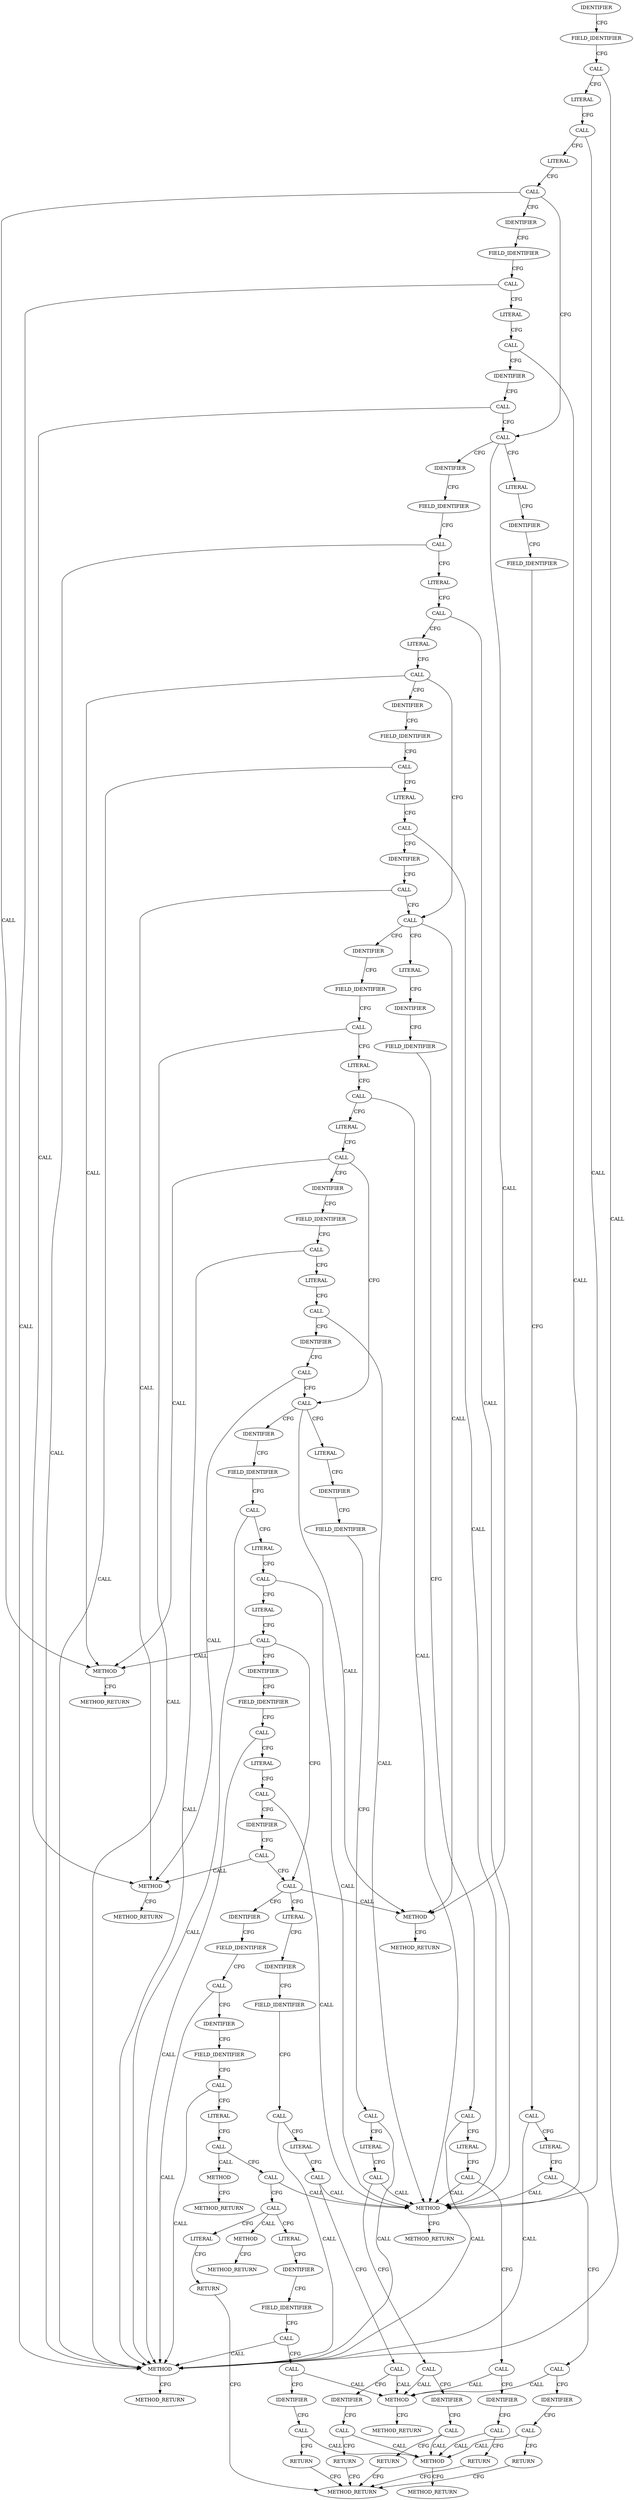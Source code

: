 strict digraph "" {
	node [label="\N"];
	1712	[ARGUMENT_INDEX=1,
		CODE="\"last segment empty, segment count %d\\n\"",
		COLUMN_NUMBER=10,
		LINE_NUMBER=555,
		ORDER=1,
		TYPE_FULL_NAME=char,
		filename="messenger_v2.c",
		label=LITERAL];
	1714	[ARGUMENT_INDEX=1,
		CODE=desc,
		COLUMN_NUMBER=10,
		LINE_NUMBER=556,
		NAME=desc,
		ORDER=1,
		TYPE_FULL_NAME="ceph_frame_desc*",
		filename="messenger_v2.c",
		label=IDENTIFIER];
	1712 -> 1714	[label=CFG];
	1715	[ARGUMENT_INDEX=2,
		CANONICAL_NAME=fd_seg_cnt,
		CODE=fd_seg_cnt,
		COLUMN_NUMBER=10,
		LINE_NUMBER=556,
		ORDER=2,
		filename="messenger_v2.c",
		label=FIELD_IDENTIFIER];
	1714 -> 1715	[label=CFG];
	1604	[ARGUMENT_INDEX=2,
		CANONICAL_NAME=fd_lens,
		CODE=fd_lens,
		COLUMN_NUMBER=6,
		LINE_NUMBER=530,
		ORDER=2,
		filename="messenger_v2.c",
		label=FIELD_IDENTIFIER];
	1602	[ARGUMENT_INDEX=1,
		CODE="desc->fd_lens",
		COLUMN_NUMBER=6,
		DISPATCH_TYPE=STATIC_DISPATCH,
		LINE_NUMBER=530,
		METHOD_FULL_NAME="<operator>.indirectFieldAccess",
		NAME="<operator>.indirectFieldAccess",
		ORDER=1,
		TYPE_FULL_NAME="<empty>",
		filename="messenger_v2.c",
		label=CALL];
	1604 -> 1602	[label=CFG];
	12116	[AST_PARENT_FULL_NAME="<global>",
		AST_PARENT_TYPE=NAMESPACE_BLOCK,
		CODE="<empty>",
		FILENAME="<empty>",
		FULL_NAME="<operator>.indirectFieldAccess",
		IS_EXTERNAL=true,
		NAME="<operator>.indirectFieldAccess",
		ORDER=0,
		filename="<empty>",
		label=METHOD];
	1602 -> 12116	[label=CALL];
	1605	[ARGUMENT_INDEX=2,
		CODE=0,
		COLUMN_NUMBER=20,
		LINE_NUMBER=530,
		ORDER=2,
		TYPE_FULL_NAME=int,
		filename="messenger_v2.c",
		label=LITERAL];
	1602 -> 1605	[label=CFG];
	12328	[AST_PARENT_FULL_NAME="<global>",
		AST_PARENT_TYPE=NAMESPACE_BLOCK,
		CODE="<empty>",
		FILENAME="<empty>",
		FULL_NAME=pr_err,
		IS_EXTERNAL=true,
		NAME=pr_err,
		ORDER=0,
		filename="<empty>",
		label=METHOD];
	12332	[CODE=RET,
		EVALUATION_STRATEGY=BY_VALUE,
		ORDER=2,
		TYPE_FULL_NAME=ANY,
		filename="<empty>",
		label=METHOD_RETURN];
	12328 -> 12332	[label=CFG];
	1664	[ARGUMENT_INDEX=2,
		CODE="desc->fd_lens[2]",
		COLUMN_NUMBER=44,
		DISPATCH_TYPE=STATIC_DISPATCH,
		LINE_NUMBER=541,
		METHOD_FULL_NAME="<operator>.indirectIndexAccess",
		NAME="<operator>.indirectIndexAccess",
		ORDER=2,
		TYPE_FULL_NAME="<empty>",
		filename="messenger_v2.c",
		label=CALL];
	12199	[AST_PARENT_FULL_NAME="<global>",
		AST_PARENT_TYPE=NAMESPACE_BLOCK,
		CODE="<empty>",
		FILENAME="<empty>",
		FULL_NAME="<operator>.indirectIndexAccess",
		IS_EXTERNAL=true,
		NAME="<operator>.indirectIndexAccess",
		ORDER=0,
		filename="<empty>",
		label=METHOD];
	1664 -> 12199	[label=CALL];
	1662	[ARGUMENT_INDEX=-1,
		CODE="pr_err(\"bad middle segment length %d\\n\", desc->fd_lens[2])",
		COLUMN_NUMBER=3,
		DISPATCH_TYPE=STATIC_DISPATCH,
		LINE_NUMBER=541,
		METHOD_FULL_NAME=pr_err,
		NAME=pr_err,
		ORDER=1,
		TYPE_FULL_NAME="<empty>",
		filename="messenger_v2.c",
		label=CALL];
	1664 -> 1662	[label=CFG];
	12203	[CODE=RET,
		EVALUATION_STRATEGY=BY_VALUE,
		ORDER=2,
		TYPE_FULL_NAME=ANY,
		filename="<empty>",
		label=METHOD_RETURN];
	12199 -> 12203	[label=CFG];
	1662 -> 12328	[label=CALL];
	1671	[ARGUMENT_INDEX=1,
		CODE=EINVAL,
		COLUMN_NUMBER=11,
		LINE_NUMBER=542,
		NAME=EINVAL,
		ORDER=1,
		TYPE_FULL_NAME=ANY,
		filename="messenger_v2.c",
		label=IDENTIFIER];
	1662 -> 1671	[label=CFG];
	1708	[ARGUMENT_INDEX=2,
		CANONICAL_NAME=fd_seg_cnt,
		CODE=fd_seg_cnt,
		COLUMN_NUMBER=21,
		LINE_NUMBER=554,
		ORDER=2,
		filename="messenger_v2.c",
		label=FIELD_IDENTIFIER];
	1706	[ARGUMENT_INDEX=1,
		CODE="desc->fd_seg_cnt",
		COLUMN_NUMBER=21,
		DISPATCH_TYPE=STATIC_DISPATCH,
		LINE_NUMBER=554,
		METHOD_FULL_NAME="<operator>.indirectFieldAccess",
		NAME="<operator>.indirectFieldAccess",
		ORDER=1,
		TYPE_FULL_NAME="<empty>",
		filename="messenger_v2.c",
		label=CALL];
	1708 -> 1706	[label=CFG];
	1706 -> 12116	[label=CALL];
	1709	[ARGUMENT_INDEX=2,
		CODE=1,
		COLUMN_NUMBER=40,
		LINE_NUMBER=554,
		ORDER=2,
		TYPE_FULL_NAME=int,
		filename="messenger_v2.c",
		label=LITERAL];
	1706 -> 1709	[label=CFG];
	1670	[ARGUMENT_INDEX=-1,
		CODE="-EINVAL",
		COLUMN_NUMBER=10,
		DISPATCH_TYPE=STATIC_DISPATCH,
		LINE_NUMBER=542,
		METHOD_FULL_NAME="<operator>.minus",
		NAME="<operator>.minus",
		ORDER=1,
		TYPE_FULL_NAME="<empty>",
		filename="messenger_v2.c",
		label=CALL];
	1671 -> 1670	[label=CFG];
	12082	[AST_PARENT_FULL_NAME="<global>",
		AST_PARENT_TYPE=NAMESPACE_BLOCK,
		CODE="<empty>",
		FILENAME="<empty>",
		FULL_NAME="<operator>.minus",
		IS_EXTERNAL=true,
		NAME="<operator>.minus",
		ORDER=0,
		filename="<empty>",
		label=METHOD];
	1670 -> 12082	[label=CALL];
	1669	[ARGUMENT_INDEX=-1,
		CODE="return -EINVAL;",
		COLUMN_NUMBER=3,
		LINE_NUMBER=542,
		ORDER=2,
		filename="messenger_v2.c",
		label=RETURN];
	1670 -> 1669	[label=CFG];
	12120	[CODE=RET,
		EVALUATION_STRATEGY=BY_VALUE,
		ORDER=2,
		TYPE_FULL_NAME=ANY,
		filename="<empty>",
		label=METHOD_RETURN];
	12116 -> 12120	[label=CFG];
	1601	[ARGUMENT_INDEX=1,
		CODE="desc->fd_lens[0]",
		COLUMN_NUMBER=6,
		DISPATCH_TYPE=STATIC_DISPATCH,
		LINE_NUMBER=530,
		METHOD_FULL_NAME="<operator>.indirectIndexAccess",
		NAME="<operator>.indirectIndexAccess",
		ORDER=1,
		TYPE_FULL_NAME="<empty>",
		filename="messenger_v2.c",
		label=CALL];
	1605 -> 1601	[label=CFG];
	1606	[ARGUMENT_INDEX=2,
		CODE=CEPH_MSG_MAX_CONTROL_LEN,
		COLUMN_NUMBER=25,
		LINE_NUMBER=530,
		NAME=CEPH_MSG_MAX_CONTROL_LEN,
		ORDER=2,
		TYPE_FULL_NAME=ANY,
		filename="messenger_v2.c",
		label=IDENTIFIER];
	1600	[ARGUMENT_INDEX=2,
		CODE="desc->fd_lens[0] > CEPH_MSG_MAX_CONTROL_LEN",
		COLUMN_NUMBER=6,
		DISPATCH_TYPE=STATIC_DISPATCH,
		LINE_NUMBER=530,
		METHOD_FULL_NAME="<operator>.greaterThan",
		NAME="<operator>.greaterThan",
		ORDER=2,
		TYPE_FULL_NAME="<empty>",
		filename="messenger_v2.c",
		label=CALL];
	1606 -> 1600	[label=CFG];
	12269	[AST_PARENT_FULL_NAME="<global>",
		AST_PARENT_TYPE=NAMESPACE_BLOCK,
		CODE="<empty>",
		FILENAME="<empty>",
		FULL_NAME="<operator>.greaterThan",
		IS_EXTERNAL=true,
		NAME="<operator>.greaterThan",
		ORDER=0,
		filename="<empty>",
		label=METHOD];
	1600 -> 12269	[label=CALL];
	1592	[ARGUMENT_INDEX=-1,
		CODE="desc->fd_lens[0] < 0 ||
	    desc->fd_lens[0] > CEPH_MSG_MAX_CONTROL_LEN",
		COLUMN_NUMBER=6,
		DISPATCH_TYPE=STATIC_DISPATCH,
		LINE_NUMBER=529,
		METHOD_FULL_NAME="<operator>.logicalOr",
		NAME="<operator>.logicalOr",
		ORDER=1,
		TYPE_FULL_NAME="<empty>",
		filename="messenger_v2.c",
		label=CALL];
	1600 -> 1592	[label=CFG];
	1642	[ARGUMENT_INDEX=-1,
		CODE="return -EINVAL;",
		COLUMN_NUMBER=3,
		LINE_NUMBER=537,
		ORDER=2,
		filename="messenger_v2.c",
		label=RETURN];
	1721	[CODE=RET,
		COLUMN_NUMBER=1,
		EVALUATION_STRATEGY=BY_VALUE,
		LINE_NUMBER=501,
		ORDER=4,
		TYPE_FULL_NAME=int,
		filename="messenger_v2.c",
		label=METHOD_RETURN];
	1642 -> 1721	[label=CFG];
	1631	[ARGUMENT_INDEX=2,
		CANONICAL_NAME=fd_lens,
		CODE=fd_lens,
		COLUMN_NUMBER=6,
		LINE_NUMBER=535,
		ORDER=2,
		filename="messenger_v2.c",
		label=FIELD_IDENTIFIER];
	1629	[ARGUMENT_INDEX=1,
		CODE="desc->fd_lens",
		COLUMN_NUMBER=6,
		DISPATCH_TYPE=STATIC_DISPATCH,
		LINE_NUMBER=535,
		METHOD_FULL_NAME="<operator>.indirectFieldAccess",
		NAME="<operator>.indirectFieldAccess",
		ORDER=1,
		TYPE_FULL_NAME="<empty>",
		filename="messenger_v2.c",
		label=CALL];
	1631 -> 1629	[label=CFG];
	1629 -> 12116	[label=CALL];
	1632	[ARGUMENT_INDEX=2,
		CODE=1,
		COLUMN_NUMBER=20,
		LINE_NUMBER=535,
		ORDER=2,
		TYPE_FULL_NAME=int,
		filename="messenger_v2.c",
		label=LITERAL];
	1629 -> 1632	[label=CFG];
	1628	[ARGUMENT_INDEX=1,
		CODE="desc->fd_lens[1]",
		COLUMN_NUMBER=6,
		DISPATCH_TYPE=STATIC_DISPATCH,
		LINE_NUMBER=535,
		METHOD_FULL_NAME="<operator>.indirectIndexAccess",
		NAME="<operator>.indirectIndexAccess",
		ORDER=1,
		TYPE_FULL_NAME="<empty>",
		filename="messenger_v2.c",
		label=CALL];
	1632 -> 1628	[label=CFG];
	1594	[ARGUMENT_INDEX=1,
		CODE="desc->fd_lens[0]",
		COLUMN_NUMBER=6,
		DISPATCH_TYPE=STATIC_DISPATCH,
		LINE_NUMBER=529,
		METHOD_FULL_NAME="<operator>.indirectIndexAccess",
		NAME="<operator>.indirectIndexAccess",
		ORDER=1,
		TYPE_FULL_NAME="<empty>",
		filename="messenger_v2.c",
		label=CALL];
	1594 -> 12199	[label=CALL];
	1599	[ARGUMENT_INDEX=2,
		CODE=0,
		COLUMN_NUMBER=25,
		LINE_NUMBER=529,
		ORDER=2,
		TYPE_FULL_NAME=int,
		filename="messenger_v2.c",
		label=LITERAL];
	1594 -> 1599	[label=CFG];
	1593	[ARGUMENT_INDEX=1,
		CODE="desc->fd_lens[0] < 0",
		COLUMN_NUMBER=6,
		DISPATCH_TYPE=STATIC_DISPATCH,
		LINE_NUMBER=529,
		METHOD_FULL_NAME="<operator>.lessThan",
		NAME="<operator>.lessThan",
		ORDER=1,
		TYPE_FULL_NAME="<empty>",
		filename="messenger_v2.c",
		label=CALL];
	1599 -> 1593	[label=CFG];
	1704	[ARGUMENT_INDEX=2,
		CANONICAL_NAME=fd_lens,
		CODE=fd_lens,
		COLUMN_NUMBER=7,
		LINE_NUMBER=554,
		ORDER=2,
		filename="messenger_v2.c",
		label=FIELD_IDENTIFIER];
	1702	[ARGUMENT_INDEX=1,
		CODE="desc->fd_lens",
		COLUMN_NUMBER=7,
		DISPATCH_TYPE=STATIC_DISPATCH,
		LINE_NUMBER=554,
		METHOD_FULL_NAME="<operator>.indirectFieldAccess",
		NAME="<operator>.indirectFieldAccess",
		ORDER=1,
		TYPE_FULL_NAME="<empty>",
		filename="messenger_v2.c",
		label=CALL];
	1704 -> 1702	[label=CFG];
	1702 -> 12116	[label=CALL];
	1707	[ARGUMENT_INDEX=1,
		CODE=desc,
		COLUMN_NUMBER=21,
		LINE_NUMBER=554,
		NAME=desc,
		ORDER=1,
		TYPE_FULL_NAME="ceph_frame_desc*",
		filename="messenger_v2.c",
		label=IDENTIFIER];
	1702 -> 1707	[label=CFG];
	1697	[ARGUMENT_INDEX=-1,
		CODE="-EINVAL",
		COLUMN_NUMBER=10,
		DISPATCH_TYPE=STATIC_DISPATCH,
		LINE_NUMBER=547,
		METHOD_FULL_NAME="<operator>.minus",
		NAME="<operator>.minus",
		ORDER=1,
		TYPE_FULL_NAME="<empty>",
		filename="messenger_v2.c",
		label=CALL];
	1697 -> 12082	[label=CALL];
	1696	[ARGUMENT_INDEX=-1,
		CODE="return -EINVAL;",
		COLUMN_NUMBER=3,
		LINE_NUMBER=547,
		ORDER=2,
		filename="messenger_v2.c",
		label=RETURN];
	1697 -> 1696	[label=CFG];
	12085	[CODE=RET,
		EVALUATION_STRATEGY=BY_VALUE,
		ORDER=2,
		TYPE_FULL_NAME=ANY,
		filename="<empty>",
		label=METHOD_RETURN];
	12082 -> 12085	[label=CFG];
	1696 -> 1721	[label=CFG];
	1677	[ARGUMENT_INDEX=1,
		CODE=desc,
		COLUMN_NUMBER=6,
		LINE_NUMBER=544,
		NAME=desc,
		ORDER=1,
		TYPE_FULL_NAME="ceph_frame_desc*",
		filename="messenger_v2.c",
		label=IDENTIFIER];
	1678	[ARGUMENT_INDEX=2,
		CANONICAL_NAME=fd_lens,
		CODE=fd_lens,
		COLUMN_NUMBER=6,
		LINE_NUMBER=544,
		ORDER=2,
		filename="messenger_v2.c",
		label=FIELD_IDENTIFIER];
	1677 -> 1678	[label=CFG];
	1676	[ARGUMENT_INDEX=1,
		CODE="desc->fd_lens",
		COLUMN_NUMBER=6,
		DISPATCH_TYPE=STATIC_DISPATCH,
		LINE_NUMBER=544,
		METHOD_FULL_NAME="<operator>.indirectFieldAccess",
		NAME="<operator>.indirectFieldAccess",
		ORDER=1,
		TYPE_FULL_NAME="<empty>",
		filename="messenger_v2.c",
		label=CALL];
	1678 -> 1676	[label=CFG];
	12146	[AST_PARENT_FULL_NAME="<global>",
		AST_PARENT_TYPE=NAMESPACE_BLOCK,
		CODE="<empty>",
		FILENAME="<empty>",
		FULL_NAME="<operator>.subtraction",
		IS_EXTERNAL=true,
		NAME="<operator>.subtraction",
		ORDER=0,
		filename="<empty>",
		label=METHOD];
	12150	[CODE=RET,
		EVALUATION_STRATEGY=BY_VALUE,
		ORDER=2,
		TYPE_FULL_NAME=ANY,
		filename="<empty>",
		label=METHOD_RETURN];
	12146 -> 12150	[label=CFG];
	1698	[ARGUMENT_INDEX=1,
		CODE=EINVAL,
		COLUMN_NUMBER=11,
		LINE_NUMBER=547,
		NAME=EINVAL,
		ORDER=1,
		TYPE_FULL_NAME=ANY,
		filename="messenger_v2.c",
		label=IDENTIFIER];
	1698 -> 1697	[label=CFG];
	1716	[ARGUMENT_INDEX=-1,
		CODE="return -EINVAL;",
		COLUMN_NUMBER=3,
		LINE_NUMBER=557,
		ORDER=2,
		filename="messenger_v2.c",
		label=RETURN];
	1716 -> 1721	[label=CFG];
	1638	[ARGUMENT_INDEX=1,
		CODE="desc->fd_lens",
		COLUMN_NUMBER=43,
		DISPATCH_TYPE=STATIC_DISPATCH,
		LINE_NUMBER=536,
		METHOD_FULL_NAME="<operator>.indirectFieldAccess",
		NAME="<operator>.indirectFieldAccess",
		ORDER=1,
		TYPE_FULL_NAME="<empty>",
		filename="messenger_v2.c",
		label=CALL];
	1638 -> 12116	[label=CALL];
	1641	[ARGUMENT_INDEX=2,
		CODE=1,
		COLUMN_NUMBER=57,
		LINE_NUMBER=536,
		ORDER=2,
		TYPE_FULL_NAME=int,
		filename="messenger_v2.c",
		label=LITERAL];
	1638 -> 1641	[label=CFG];
	1637	[ARGUMENT_INDEX=2,
		CODE="desc->fd_lens[1]",
		COLUMN_NUMBER=43,
		DISPATCH_TYPE=STATIC_DISPATCH,
		LINE_NUMBER=536,
		METHOD_FULL_NAME="<operator>.indirectIndexAccess",
		NAME="<operator>.indirectIndexAccess",
		ORDER=2,
		TYPE_FULL_NAME="<empty>",
		filename="messenger_v2.c",
		label=CALL];
	1641 -> 1637	[label=CFG];
	1681	[ARGUMENT_INDEX=2,
		CODE="desc->fd_lens[3] > CEPH_MSG_MAX_DATA_LEN",
		COLUMN_NUMBER=6,
		DISPATCH_TYPE=STATIC_DISPATCH,
		LINE_NUMBER=545,
		METHOD_FULL_NAME="<operator>.greaterThan",
		NAME="<operator>.greaterThan",
		ORDER=2,
		TYPE_FULL_NAME="<empty>",
		filename="messenger_v2.c",
		label=CALL];
	1681 -> 12269	[label=CALL];
	1673	[ARGUMENT_INDEX=-1,
		CODE="desc->fd_lens[3] < 0 ||
	    desc->fd_lens[3] > CEPH_MSG_MAX_DATA_LEN",
		COLUMN_NUMBER=6,
		DISPATCH_TYPE=STATIC_DISPATCH,
		LINE_NUMBER=544,
		METHOD_FULL_NAME="<operator>.logicalOr",
		NAME="<operator>.logicalOr",
		ORDER=1,
		TYPE_FULL_NAME="<empty>",
		filename="messenger_v2.c",
		label=CALL];
	1681 -> 1673	[label=CFG];
	12273	[CODE=RET,
		EVALUATION_STRATEGY=BY_VALUE,
		ORDER=2,
		TYPE_FULL_NAME=ANY,
		filename="<empty>",
		label=METHOD_RETURN];
	12269 -> 12273	[label=CFG];
	12259	[AST_PARENT_FULL_NAME="<global>",
		AST_PARENT_TYPE=NAMESPACE_BLOCK,
		CODE="<empty>",
		FILENAME="<empty>",
		FULL_NAME="<operator>.logicalOr",
		IS_EXTERNAL=true,
		NAME="<operator>.logicalOr",
		ORDER=0,
		filename="<empty>",
		label=METHOD];
	1673 -> 12259	[label=CALL];
	1703	[ARGUMENT_INDEX=1,
		CODE=desc,
		COLUMN_NUMBER=7,
		LINE_NUMBER=554,
		NAME=desc,
		ORDER=1,
		TYPE_FULL_NAME="ceph_frame_desc*",
		filename="messenger_v2.c",
		label=IDENTIFIER];
	1673 -> 1703	[label=CFG];
	1690	[ARGUMENT_INDEX=1,
		CODE="\"bad data segment length %d\\n\"",
		COLUMN_NUMBER=10,
		LINE_NUMBER=546,
		ORDER=1,
		TYPE_FULL_NAME=char,
		filename="messenger_v2.c",
		label=LITERAL];
	1673 -> 1690	[label=CFG];
	1720	[ARGUMENT_INDEX=-1,
		CODE=0,
		COLUMN_NUMBER=9,
		LINE_NUMBER=560,
		ORDER=1,
		TYPE_FULL_NAME=int,
		filename="messenger_v2.c",
		label=LITERAL];
	1719	[ARGUMENT_INDEX=-1,
		CODE="return 0;",
		COLUMN_NUMBER=2,
		LINE_NUMBER=560,
		ORDER=19,
		filename="messenger_v2.c",
		label=RETURN];
	1720 -> 1719	[label=CFG];
	1719 -> 1721	[label=CFG];
	1637 -> 12199	[label=CALL];
	1635	[ARGUMENT_INDEX=-1,
		CODE="pr_err(\"bad front segment length %d\\n\", desc->fd_lens[1])",
		COLUMN_NUMBER=3,
		DISPATCH_TYPE=STATIC_DISPATCH,
		LINE_NUMBER=536,
		METHOD_FULL_NAME=pr_err,
		NAME=pr_err,
		ORDER=1,
		TYPE_FULL_NAME="<empty>",
		filename="messenger_v2.c",
		label=CALL];
	1637 -> 1635	[label=CFG];
	1644	[ARGUMENT_INDEX=1,
		CODE=EINVAL,
		COLUMN_NUMBER=11,
		LINE_NUMBER=537,
		NAME=EINVAL,
		ORDER=1,
		TYPE_FULL_NAME=ANY,
		filename="messenger_v2.c",
		label=IDENTIFIER];
	1643	[ARGUMENT_INDEX=-1,
		CODE="-EINVAL",
		COLUMN_NUMBER=10,
		DISPATCH_TYPE=STATIC_DISPATCH,
		LINE_NUMBER=537,
		METHOD_FULL_NAME="<operator>.minus",
		NAME="<operator>.minus",
		ORDER=1,
		TYPE_FULL_NAME="<empty>",
		filename="messenger_v2.c",
		label=CALL];
	1644 -> 1643	[label=CFG];
	1643 -> 1642	[label=CFG];
	1643 -> 12082	[label=CALL];
	1639	[ARGUMENT_INDEX=1,
		CODE=desc,
		COLUMN_NUMBER=43,
		LINE_NUMBER=536,
		NAME=desc,
		ORDER=1,
		TYPE_FULL_NAME="ceph_frame_desc*",
		filename="messenger_v2.c",
		label=IDENTIFIER];
	1640	[ARGUMENT_INDEX=2,
		CANONICAL_NAME=fd_lens,
		CODE=fd_lens,
		COLUMN_NUMBER=43,
		LINE_NUMBER=536,
		ORDER=2,
		filename="messenger_v2.c",
		label=FIELD_IDENTIFIER];
	1639 -> 1640	[label=CFG];
	1640 -> 1638	[label=CFG];
	12264	[AST_PARENT_FULL_NAME="<global>",
		AST_PARENT_TYPE=NAMESPACE_BLOCK,
		CODE="<empty>",
		FILENAME="<empty>",
		FULL_NAME="<operator>.lessThan",
		IS_EXTERNAL=true,
		NAME="<operator>.lessThan",
		ORDER=0,
		filename="<empty>",
		label=METHOD];
	12268	[CODE=RET,
		EVALUATION_STRATEGY=BY_VALUE,
		ORDER=2,
		TYPE_FULL_NAME=ANY,
		filename="<empty>",
		label=METHOD_RETURN];
	12264 -> 12268	[label=CFG];
	1613	[ARGUMENT_INDEX=2,
		CANONICAL_NAME=fd_lens,
		CODE=fd_lens,
		COLUMN_NUMBER=45,
		LINE_NUMBER=531,
		ORDER=2,
		filename="messenger_v2.c",
		label=FIELD_IDENTIFIER];
	1611	[ARGUMENT_INDEX=1,
		CODE="desc->fd_lens",
		COLUMN_NUMBER=45,
		DISPATCH_TYPE=STATIC_DISPATCH,
		LINE_NUMBER=531,
		METHOD_FULL_NAME="<operator>.indirectFieldAccess",
		NAME="<operator>.indirectFieldAccess",
		ORDER=1,
		TYPE_FULL_NAME="<empty>",
		filename="messenger_v2.c",
		label=CALL];
	1613 -> 1611	[label=CFG];
	1611 -> 12116	[label=CALL];
	1614	[ARGUMENT_INDEX=2,
		CODE=0,
		COLUMN_NUMBER=59,
		LINE_NUMBER=531,
		ORDER=2,
		TYPE_FULL_NAME=int,
		filename="messenger_v2.c",
		label=LITERAL];
	1611 -> 1614	[label=CFG];
	1619	[ARGUMENT_INDEX=-1,
		CODE="desc->fd_lens[1] < 0 ||
	    desc->fd_lens[1] > CEPH_MSG_MAX_FRONT_LEN",
		COLUMN_NUMBER=6,
		DISPATCH_TYPE=STATIC_DISPATCH,
		LINE_NUMBER=534,
		METHOD_FULL_NAME="<operator>.logicalOr",
		NAME="<operator>.logicalOr",
		ORDER=1,
		TYPE_FULL_NAME="<empty>",
		filename="messenger_v2.c",
		label=CALL];
	1619 -> 12259	[label=CALL];
	1636	[ARGUMENT_INDEX=1,
		CODE="\"bad front segment length %d\\n\"",
		COLUMN_NUMBER=10,
		LINE_NUMBER=536,
		ORDER=1,
		TYPE_FULL_NAME=char,
		filename="messenger_v2.c",
		label=LITERAL];
	1619 -> 1636	[label=CFG];
	1650	[ARGUMENT_INDEX=1,
		CODE=desc,
		COLUMN_NUMBER=6,
		LINE_NUMBER=539,
		NAME=desc,
		ORDER=1,
		TYPE_FULL_NAME="ceph_frame_desc*",
		filename="messenger_v2.c",
		label=IDENTIFIER];
	1619 -> 1650	[label=CFG];
	12263	[CODE=RET,
		EVALUATION_STRATEGY=BY_VALUE,
		ORDER=2,
		TYPE_FULL_NAME=ANY,
		filename="<empty>",
		label=METHOD_RETURN];
	12259 -> 12263	[label=CFG];
	1636 -> 1639	[label=CFG];
	1651	[ARGUMENT_INDEX=2,
		CANONICAL_NAME=fd_lens,
		CODE=fd_lens,
		COLUMN_NUMBER=6,
		LINE_NUMBER=539,
		ORDER=2,
		filename="messenger_v2.c",
		label=FIELD_IDENTIFIER];
	1650 -> 1651	[label=CFG];
	1659	[ARGUMENT_INDEX=2,
		CODE=2,
		COLUMN_NUMBER=20,
		LINE_NUMBER=540,
		ORDER=2,
		TYPE_FULL_NAME=int,
		filename="messenger_v2.c",
		label=LITERAL];
	1655	[ARGUMENT_INDEX=1,
		CODE="desc->fd_lens[2]",
		COLUMN_NUMBER=6,
		DISPATCH_TYPE=STATIC_DISPATCH,
		LINE_NUMBER=540,
		METHOD_FULL_NAME="<operator>.indirectIndexAccess",
		NAME="<operator>.indirectIndexAccess",
		ORDER=1,
		TYPE_FULL_NAME="<empty>",
		filename="messenger_v2.c",
		label=CALL];
	1659 -> 1655	[label=CFG];
	1655 -> 12199	[label=CALL];
	1660	[ARGUMENT_INDEX=2,
		CODE=CEPH_MSG_MAX_MIDDLE_LEN,
		COLUMN_NUMBER=25,
		LINE_NUMBER=540,
		NAME=CEPH_MSG_MAX_MIDDLE_LEN,
		ORDER=2,
		TYPE_FULL_NAME=ANY,
		filename="messenger_v2.c",
		label=IDENTIFIER];
	1655 -> 1660	[label=CFG];
	1630	[ARGUMENT_INDEX=1,
		CODE=desc,
		COLUMN_NUMBER=6,
		LINE_NUMBER=535,
		NAME=desc,
		ORDER=1,
		TYPE_FULL_NAME="ceph_frame_desc*",
		filename="messenger_v2.c",
		label=IDENTIFIER];
	1630 -> 1631	[label=CFG];
	1628 -> 12199	[label=CALL];
	1633	[ARGUMENT_INDEX=2,
		CODE=CEPH_MSG_MAX_FRONT_LEN,
		COLUMN_NUMBER=25,
		LINE_NUMBER=535,
		NAME=CEPH_MSG_MAX_FRONT_LEN,
		ORDER=2,
		TYPE_FULL_NAME=ANY,
		filename="messenger_v2.c",
		label=IDENTIFIER];
	1628 -> 1633	[label=CFG];
	1598	[ARGUMENT_INDEX=2,
		CODE=0,
		COLUMN_NUMBER=20,
		LINE_NUMBER=529,
		ORDER=2,
		TYPE_FULL_NAME=int,
		filename="messenger_v2.c",
		label=LITERAL];
	1598 -> 1594	[label=CFG];
	1654	[ARGUMENT_INDEX=2,
		CODE="desc->fd_lens[2] > CEPH_MSG_MAX_MIDDLE_LEN",
		COLUMN_NUMBER=6,
		DISPATCH_TYPE=STATIC_DISPATCH,
		LINE_NUMBER=540,
		METHOD_FULL_NAME="<operator>.greaterThan",
		NAME="<operator>.greaterThan",
		ORDER=2,
		TYPE_FULL_NAME="<empty>",
		filename="messenger_v2.c",
		label=CALL];
	1654 -> 12269	[label=CALL];
	1646	[ARGUMENT_INDEX=-1,
		CODE="desc->fd_lens[2] < 0 ||
	    desc->fd_lens[2] > CEPH_MSG_MAX_MIDDLE_LEN",
		COLUMN_NUMBER=6,
		DISPATCH_TYPE=STATIC_DISPATCH,
		LINE_NUMBER=539,
		METHOD_FULL_NAME="<operator>.logicalOr",
		NAME="<operator>.logicalOr",
		ORDER=1,
		TYPE_FULL_NAME="<empty>",
		filename="messenger_v2.c",
		label=CALL];
	1654 -> 1646	[label=CFG];
	1646 -> 1677	[label=CFG];
	1646 -> 12259	[label=CALL];
	1663	[ARGUMENT_INDEX=1,
		CODE="\"bad middle segment length %d\\n\"",
		COLUMN_NUMBER=10,
		LINE_NUMBER=541,
		ORDER=1,
		TYPE_FULL_NAME=char,
		filename="messenger_v2.c",
		label=LITERAL];
	1646 -> 1663	[label=CFG];
	1703 -> 1704	[label=CFG];
	1610	[ARGUMENT_INDEX=2,
		CODE="desc->fd_lens[0]",
		COLUMN_NUMBER=45,
		DISPATCH_TYPE=STATIC_DISPATCH,
		LINE_NUMBER=531,
		METHOD_FULL_NAME="<operator>.indirectIndexAccess",
		NAME="<operator>.indirectIndexAccess",
		ORDER=2,
		TYPE_FULL_NAME="<empty>",
		filename="messenger_v2.c",
		label=CALL];
	1610 -> 12199	[label=CALL];
	1608	[ARGUMENT_INDEX=-1,
		CODE="pr_err(\"bad control segment length %d\\n\", desc->fd_lens[0])",
		COLUMN_NUMBER=3,
		DISPATCH_TYPE=STATIC_DISPATCH,
		LINE_NUMBER=531,
		METHOD_FULL_NAME=pr_err,
		NAME=pr_err,
		ORDER=1,
		TYPE_FULL_NAME="<empty>",
		filename="messenger_v2.c",
		label=CALL];
	1610 -> 1608	[label=CFG];
	1608 -> 12328	[label=CALL];
	1617	[ARGUMENT_INDEX=1,
		CODE=EINVAL,
		COLUMN_NUMBER=11,
		LINE_NUMBER=532,
		NAME=EINVAL,
		ORDER=1,
		TYPE_FULL_NAME=ANY,
		filename="messenger_v2.c",
		label=IDENTIFIER];
	1608 -> 1617	[label=CFG];
	1649	[ARGUMENT_INDEX=1,
		CODE="desc->fd_lens",
		COLUMN_NUMBER=6,
		DISPATCH_TYPE=STATIC_DISPATCH,
		LINE_NUMBER=539,
		METHOD_FULL_NAME="<operator>.indirectFieldAccess",
		NAME="<operator>.indirectFieldAccess",
		ORDER=1,
		TYPE_FULL_NAME="<empty>",
		filename="messenger_v2.c",
		label=CALL];
	1651 -> 1649	[label=CFG];
	1601 -> 12199	[label=CALL];
	1601 -> 1606	[label=CFG];
	1691	[ARGUMENT_INDEX=2,
		CODE="desc->fd_lens[3]",
		COLUMN_NUMBER=42,
		DISPATCH_TYPE=STATIC_DISPATCH,
		LINE_NUMBER=546,
		METHOD_FULL_NAME="<operator>.indirectIndexAccess",
		NAME="<operator>.indirectIndexAccess",
		ORDER=2,
		TYPE_FULL_NAME="<empty>",
		filename="messenger_v2.c",
		label=CALL];
	1691 -> 12199	[label=CALL];
	1689	[ARGUMENT_INDEX=-1,
		CODE="pr_err(\"bad data segment length %d\\n\", desc->fd_lens[3])",
		COLUMN_NUMBER=3,
		DISPATCH_TYPE=STATIC_DISPATCH,
		LINE_NUMBER=546,
		METHOD_FULL_NAME=pr_err,
		NAME=pr_err,
		ORDER=1,
		TYPE_FULL_NAME="<empty>",
		filename="messenger_v2.c",
		label=CALL];
	1691 -> 1689	[label=CFG];
	1689 -> 12328	[label=CALL];
	1689 -> 1698	[label=CFG];
	1675	[ARGUMENT_INDEX=1,
		CODE="desc->fd_lens[3]",
		COLUMN_NUMBER=6,
		DISPATCH_TYPE=STATIC_DISPATCH,
		LINE_NUMBER=544,
		METHOD_FULL_NAME="<operator>.indirectIndexAccess",
		NAME="<operator>.indirectIndexAccess",
		ORDER=1,
		TYPE_FULL_NAME="<empty>",
		filename="messenger_v2.c",
		label=CALL];
	1675 -> 12199	[label=CALL];
	1680	[ARGUMENT_INDEX=2,
		CODE=0,
		COLUMN_NUMBER=25,
		LINE_NUMBER=544,
		ORDER=2,
		TYPE_FULL_NAME=int,
		filename="messenger_v2.c",
		label=LITERAL];
	1675 -> 1680	[label=CFG];
	1674	[ARGUMENT_INDEX=1,
		CODE="desc->fd_lens[3] < 0",
		COLUMN_NUMBER=6,
		DISPATCH_TYPE=STATIC_DISPATCH,
		LINE_NUMBER=544,
		METHOD_FULL_NAME="<operator>.lessThan",
		NAME="<operator>.lessThan",
		ORDER=1,
		TYPE_FULL_NAME="<empty>",
		filename="messenger_v2.c",
		label=CALL];
	1680 -> 1674	[label=CFG];
	1615	[ARGUMENT_INDEX=-1,
		CODE="return -EINVAL;",
		COLUMN_NUMBER=3,
		LINE_NUMBER=532,
		ORDER=2,
		filename="messenger_v2.c",
		label=RETURN];
	1615 -> 1721	[label=CFG];
	1693	[ARGUMENT_INDEX=1,
		CODE=desc,
		COLUMN_NUMBER=42,
		LINE_NUMBER=546,
		NAME=desc,
		ORDER=1,
		TYPE_FULL_NAME="ceph_frame_desc*",
		filename="messenger_v2.c",
		label=IDENTIFIER];
	1690 -> 1693	[label=CFG];
	1694	[ARGUMENT_INDEX=2,
		CANONICAL_NAME=fd_lens,
		CODE=fd_lens,
		COLUMN_NUMBER=42,
		LINE_NUMBER=546,
		ORDER=2,
		filename="messenger_v2.c",
		label=FIELD_IDENTIFIER];
	1693 -> 1694	[label=CFG];
	1656	[ARGUMENT_INDEX=1,
		CODE="desc->fd_lens",
		COLUMN_NUMBER=6,
		DISPATCH_TYPE=STATIC_DISPATCH,
		LINE_NUMBER=540,
		METHOD_FULL_NAME="<operator>.indirectFieldAccess",
		NAME="<operator>.indirectFieldAccess",
		ORDER=1,
		TYPE_FULL_NAME="<empty>",
		filename="messenger_v2.c",
		label=CALL];
	1656 -> 12116	[label=CALL];
	1656 -> 1659	[label=CFG];
	1660 -> 1654	[label=CFG];
	1683	[ARGUMENT_INDEX=1,
		CODE="desc->fd_lens",
		COLUMN_NUMBER=6,
		DISPATCH_TYPE=STATIC_DISPATCH,
		LINE_NUMBER=545,
		METHOD_FULL_NAME="<operator>.indirectFieldAccess",
		NAME="<operator>.indirectFieldAccess",
		ORDER=1,
		TYPE_FULL_NAME="<empty>",
		filename="messenger_v2.c",
		label=CALL];
	1683 -> 12116	[label=CALL];
	1686	[ARGUMENT_INDEX=2,
		CODE=3,
		COLUMN_NUMBER=20,
		LINE_NUMBER=545,
		ORDER=2,
		TYPE_FULL_NAME=int,
		filename="messenger_v2.c",
		label=LITERAL];
	1683 -> 1686	[label=CFG];
	1682	[ARGUMENT_INDEX=1,
		CODE="desc->fd_lens[3]",
		COLUMN_NUMBER=6,
		DISPATCH_TYPE=STATIC_DISPATCH,
		LINE_NUMBER=545,
		METHOD_FULL_NAME="<operator>.indirectIndexAccess",
		NAME="<operator>.indirectIndexAccess",
		ORDER=1,
		TYPE_FULL_NAME="<empty>",
		filename="messenger_v2.c",
		label=CALL];
	1686 -> 1682	[label=CFG];
	1707 -> 1708	[label=CFG];
	1612	[ARGUMENT_INDEX=1,
		CODE=desc,
		COLUMN_NUMBER=45,
		LINE_NUMBER=531,
		NAME=desc,
		ORDER=1,
		TYPE_FULL_NAME="ceph_frame_desc*",
		filename="messenger_v2.c",
		label=IDENTIFIER];
	1612 -> 1613	[label=CFG];
	1674 -> 1673	[label=CFG];
	1674 -> 12264	[label=CALL];
	1684	[ARGUMENT_INDEX=1,
		CODE=desc,
		COLUMN_NUMBER=6,
		LINE_NUMBER=545,
		NAME=desc,
		ORDER=1,
		TYPE_FULL_NAME="ceph_frame_desc*",
		filename="messenger_v2.c",
		label=IDENTIFIER];
	1674 -> 1684	[label=CFG];
	1682 -> 12199	[label=CALL];
	1687	[ARGUMENT_INDEX=2,
		CODE=CEPH_MSG_MAX_DATA_LEN,
		COLUMN_NUMBER=25,
		LINE_NUMBER=545,
		NAME=CEPH_MSG_MAX_DATA_LEN,
		ORDER=2,
		TYPE_FULL_NAME=ANY,
		filename="messenger_v2.c",
		label=IDENTIFIER];
	1682 -> 1687	[label=CFG];
	1687 -> 1681	[label=CFG];
	1676 -> 12116	[label=CALL];
	1679	[ARGUMENT_INDEX=2,
		CODE=3,
		COLUMN_NUMBER=20,
		LINE_NUMBER=544,
		ORDER=2,
		TYPE_FULL_NAME=int,
		filename="messenger_v2.c",
		label=LITERAL];
	1676 -> 1679	[label=CFG];
	1679 -> 1675	[label=CFG];
	1592 -> 12259	[label=CALL];
	1609	[ARGUMENT_INDEX=1,
		CODE="\"bad control segment length %d\\n\"",
		COLUMN_NUMBER=10,
		LINE_NUMBER=531,
		ORDER=1,
		TYPE_FULL_NAME=char,
		filename="messenger_v2.c",
		label=LITERAL];
	1592 -> 1609	[label=CFG];
	1623	[ARGUMENT_INDEX=1,
		CODE=desc,
		COLUMN_NUMBER=6,
		LINE_NUMBER=534,
		NAME=desc,
		ORDER=1,
		TYPE_FULL_NAME="ceph_frame_desc*",
		filename="messenger_v2.c",
		label=IDENTIFIER];
	1592 -> 1623	[label=CFG];
	1609 -> 1612	[label=CFG];
	1624	[ARGUMENT_INDEX=2,
		CANONICAL_NAME=fd_lens,
		CODE=fd_lens,
		COLUMN_NUMBER=6,
		LINE_NUMBER=534,
		ORDER=2,
		filename="messenger_v2.c",
		label=FIELD_IDENTIFIER];
	1623 -> 1624	[label=CFG];
	1614 -> 1610	[label=CFG];
	1653	[ARGUMENT_INDEX=2,
		CODE=0,
		COLUMN_NUMBER=25,
		LINE_NUMBER=539,
		ORDER=2,
		TYPE_FULL_NAME=int,
		filename="messenger_v2.c",
		label=LITERAL];
	1647	[ARGUMENT_INDEX=1,
		CODE="desc->fd_lens[2] < 0",
		COLUMN_NUMBER=6,
		DISPATCH_TYPE=STATIC_DISPATCH,
		LINE_NUMBER=539,
		METHOD_FULL_NAME="<operator>.lessThan",
		NAME="<operator>.lessThan",
		ORDER=1,
		TYPE_FULL_NAME="<empty>",
		filename="messenger_v2.c",
		label=CALL];
	1653 -> 1647	[label=CFG];
	1647 -> 12264	[label=CALL];
	1647 -> 1646	[label=CFG];
	1657	[ARGUMENT_INDEX=1,
		CODE=desc,
		COLUMN_NUMBER=6,
		LINE_NUMBER=540,
		NAME=desc,
		ORDER=1,
		TYPE_FULL_NAME="ceph_frame_desc*",
		filename="messenger_v2.c",
		label=IDENTIFIER];
	1647 -> 1657	[label=CFG];
	1685	[ARGUMENT_INDEX=2,
		CANONICAL_NAME=fd_lens,
		CODE=fd_lens,
		COLUMN_NUMBER=6,
		LINE_NUMBER=545,
		ORDER=2,
		filename="messenger_v2.c",
		label=FIELD_IDENTIFIER];
	1684 -> 1685	[label=CFG];
	1692	[ARGUMENT_INDEX=1,
		CODE="desc->fd_lens",
		COLUMN_NUMBER=42,
		DISPATCH_TYPE=STATIC_DISPATCH,
		LINE_NUMBER=546,
		METHOD_FULL_NAME="<operator>.indirectFieldAccess",
		NAME="<operator>.indirectFieldAccess",
		ORDER=1,
		TYPE_FULL_NAME="<empty>",
		filename="messenger_v2.c",
		label=CALL];
	1694 -> 1692	[label=CFG];
	1692 -> 12116	[label=CALL];
	1695	[ARGUMENT_INDEX=2,
		CODE=3,
		COLUMN_NUMBER=56,
		LINE_NUMBER=546,
		ORDER=2,
		TYPE_FULL_NAME=int,
		filename="messenger_v2.c",
		label=LITERAL];
	1692 -> 1695	[label=CFG];
	1648	[ARGUMENT_INDEX=1,
		CODE="desc->fd_lens[2]",
		COLUMN_NUMBER=6,
		DISPATCH_TYPE=STATIC_DISPATCH,
		LINE_NUMBER=539,
		METHOD_FULL_NAME="<operator>.indirectIndexAccess",
		NAME="<operator>.indirectIndexAccess",
		ORDER=1,
		TYPE_FULL_NAME="<empty>",
		filename="messenger_v2.c",
		label=CALL];
	1648 -> 12199	[label=CALL];
	1648 -> 1653	[label=CFG];
	1622	[ARGUMENT_INDEX=1,
		CODE="desc->fd_lens",
		COLUMN_NUMBER=6,
		DISPATCH_TYPE=STATIC_DISPATCH,
		LINE_NUMBER=534,
		METHOD_FULL_NAME="<operator>.indirectFieldAccess",
		NAME="<operator>.indirectFieldAccess",
		ORDER=1,
		TYPE_FULL_NAME="<empty>",
		filename="messenger_v2.c",
		label=CALL];
	1624 -> 1622	[label=CFG];
	1622 -> 12116	[label=CALL];
	1625	[ARGUMENT_INDEX=2,
		CODE=1,
		COLUMN_NUMBER=20,
		LINE_NUMBER=534,
		ORDER=2,
		TYPE_FULL_NAME=int,
		filename="messenger_v2.c",
		label=LITERAL];
	1622 -> 1625	[label=CFG];
	1665	[ARGUMENT_INDEX=1,
		CODE="desc->fd_lens",
		COLUMN_NUMBER=44,
		DISPATCH_TYPE=STATIC_DISPATCH,
		LINE_NUMBER=541,
		METHOD_FULL_NAME="<operator>.indirectFieldAccess",
		NAME="<operator>.indirectFieldAccess",
		ORDER=1,
		TYPE_FULL_NAME="<empty>",
		filename="messenger_v2.c",
		label=CALL];
	1665 -> 12116	[label=CALL];
	1668	[ARGUMENT_INDEX=2,
		CODE=2,
		COLUMN_NUMBER=58,
		LINE_NUMBER=541,
		ORDER=2,
		TYPE_FULL_NAME=int,
		filename="messenger_v2.c",
		label=LITERAL];
	1665 -> 1668	[label=CFG];
	1668 -> 1664	[label=CFG];
	1620	[ARGUMENT_INDEX=1,
		CODE="desc->fd_lens[1] < 0",
		COLUMN_NUMBER=6,
		DISPATCH_TYPE=STATIC_DISPATCH,
		LINE_NUMBER=534,
		METHOD_FULL_NAME="<operator>.lessThan",
		NAME="<operator>.lessThan",
		ORDER=1,
		TYPE_FULL_NAME="<empty>",
		filename="messenger_v2.c",
		label=CALL];
	1620 -> 12264	[label=CALL];
	1620 -> 1619	[label=CFG];
	1620 -> 1630	[label=CFG];
	1711	[ARGUMENT_INDEX=-1,
		CODE="pr_err(\"last segment empty, segment count %d\\n\",
		       desc->fd_seg_cnt)",
		COLUMN_NUMBER=3,
		DISPATCH_TYPE=STATIC_DISPATCH,
		LINE_NUMBER=555,
		METHOD_FULL_NAME=pr_err,
		NAME=pr_err,
		ORDER=1,
		TYPE_FULL_NAME="<empty>",
		filename="messenger_v2.c",
		label=CALL];
	1711 -> 12328	[label=CALL];
	1718	[ARGUMENT_INDEX=1,
		CODE=EINVAL,
		COLUMN_NUMBER=11,
		LINE_NUMBER=557,
		NAME=EINVAL,
		ORDER=1,
		TYPE_FULL_NAME=ANY,
		filename="messenger_v2.c",
		label=IDENTIFIER];
	1711 -> 1718	[label=CFG];
	1717	[ARGUMENT_INDEX=-1,
		CODE="-EINVAL",
		COLUMN_NUMBER=10,
		DISPATCH_TYPE=STATIC_DISPATCH,
		LINE_NUMBER=557,
		METHOD_FULL_NAME="<operator>.minus",
		NAME="<operator>.minus",
		ORDER=1,
		TYPE_FULL_NAME="<empty>",
		filename="messenger_v2.c",
		label=CALL];
	1718 -> 1717	[label=CFG];
	1621	[ARGUMENT_INDEX=1,
		CODE="desc->fd_lens[1]",
		COLUMN_NUMBER=6,
		DISPATCH_TYPE=STATIC_DISPATCH,
		LINE_NUMBER=534,
		METHOD_FULL_NAME="<operator>.indirectIndexAccess",
		NAME="<operator>.indirectIndexAccess",
		ORDER=1,
		TYPE_FULL_NAME="<empty>",
		filename="messenger_v2.c",
		label=CALL];
	1625 -> 1621	[label=CFG];
	1621 -> 12199	[label=CALL];
	1626	[ARGUMENT_INDEX=2,
		CODE=0,
		COLUMN_NUMBER=25,
		LINE_NUMBER=534,
		ORDER=2,
		TYPE_FULL_NAME=int,
		filename="messenger_v2.c",
		label=LITERAL];
	1621 -> 1626	[label=CFG];
	1597	[ARGUMENT_INDEX=2,
		CANONICAL_NAME=fd_lens,
		CODE=fd_lens,
		COLUMN_NUMBER=6,
		LINE_NUMBER=529,
		ORDER=2,
		filename="messenger_v2.c",
		label=FIELD_IDENTIFIER];
	1595	[ARGUMENT_INDEX=1,
		CODE="desc->fd_lens",
		COLUMN_NUMBER=6,
		DISPATCH_TYPE=STATIC_DISPATCH,
		LINE_NUMBER=529,
		METHOD_FULL_NAME="<operator>.indirectFieldAccess",
		NAME="<operator>.indirectFieldAccess",
		ORDER=1,
		TYPE_FULL_NAME="<empty>",
		filename="messenger_v2.c",
		label=CALL];
	1597 -> 1595	[label=CFG];
	1595 -> 12116	[label=CALL];
	1595 -> 1598	[label=CFG];
	12126	[AST_PARENT_FULL_NAME="<global>",
		AST_PARENT_TYPE=NAMESPACE_BLOCK,
		CODE="<empty>",
		FILENAME="<empty>",
		FULL_NAME="<operator>.logicalNot",
		IS_EXTERNAL=true,
		NAME="<operator>.logicalNot",
		ORDER=0,
		filename="<empty>",
		label=METHOD];
	12129	[CODE=RET,
		EVALUATION_STRATEGY=BY_VALUE,
		ORDER=2,
		TYPE_FULL_NAME=ANY,
		filename="<empty>",
		label=METHOD_RETURN];
	12126 -> 12129	[label=CFG];
	1626 -> 1620	[label=CFG];
	1705	[ARGUMENT_INDEX=2,
		CODE="desc->fd_seg_cnt - 1",
		COLUMN_NUMBER=21,
		DISPATCH_TYPE=STATIC_DISPATCH,
		LINE_NUMBER=554,
		METHOD_FULL_NAME="<operator>.subtraction",
		NAME="<operator>.subtraction",
		ORDER=2,
		TYPE_FULL_NAME="<empty>",
		filename="messenger_v2.c",
		label=CALL];
	1705 -> 12146	[label=CALL];
	1701	[ARGUMENT_INDEX=1,
		CODE="desc->fd_lens[desc->fd_seg_cnt - 1]",
		COLUMN_NUMBER=7,
		DISPATCH_TYPE=STATIC_DISPATCH,
		LINE_NUMBER=554,
		METHOD_FULL_NAME="<operator>.indirectIndexAccess",
		NAME="<operator>.indirectIndexAccess",
		ORDER=1,
		TYPE_FULL_NAME="<empty>",
		filename="messenger_v2.c",
		label=CALL];
	1705 -> 1701	[label=CFG];
	1701 -> 12199	[label=CALL];
	1700	[ARGUMENT_INDEX=-1,
		CODE="!desc->fd_lens[desc->fd_seg_cnt - 1]",
		COLUMN_NUMBER=6,
		DISPATCH_TYPE=STATIC_DISPATCH,
		LINE_NUMBER=554,
		METHOD_FULL_NAME="<operator>.logicalNot",
		NAME="<operator>.logicalNot",
		ORDER=1,
		TYPE_FULL_NAME="<empty>",
		filename="messenger_v2.c",
		label=CALL];
	1701 -> 1700	[label=CFG];
	1627	[ARGUMENT_INDEX=2,
		CODE="desc->fd_lens[1] > CEPH_MSG_MAX_FRONT_LEN",
		COLUMN_NUMBER=6,
		DISPATCH_TYPE=STATIC_DISPATCH,
		LINE_NUMBER=535,
		METHOD_FULL_NAME="<operator>.greaterThan",
		NAME="<operator>.greaterThan",
		ORDER=2,
		TYPE_FULL_NAME="<empty>",
		filename="messenger_v2.c",
		label=CALL];
	1633 -> 1627	[label=CFG];
	1627 -> 12269	[label=CALL];
	1627 -> 1619	[label=CFG];
	1700 -> 1712	[label=CFG];
	1700 -> 1720	[label=CFG];
	1700 -> 12126	[label=CALL];
	1666	[ARGUMENT_INDEX=1,
		CODE=desc,
		COLUMN_NUMBER=44,
		LINE_NUMBER=541,
		NAME=desc,
		ORDER=1,
		TYPE_FULL_NAME="ceph_frame_desc*",
		filename="messenger_v2.c",
		label=IDENTIFIER];
	1663 -> 1666	[label=CFG];
	1616	[ARGUMENT_INDEX=-1,
		CODE="-EINVAL",
		COLUMN_NUMBER=10,
		DISPATCH_TYPE=STATIC_DISPATCH,
		LINE_NUMBER=532,
		METHOD_FULL_NAME="<operator>.minus",
		NAME="<operator>.minus",
		ORDER=1,
		TYPE_FULL_NAME="<empty>",
		filename="messenger_v2.c",
		label=CALL];
	1616 -> 12082	[label=CALL];
	1616 -> 1615	[label=CFG];
	1713	[ARGUMENT_INDEX=2,
		CODE="desc->fd_seg_cnt",
		COLUMN_NUMBER=10,
		DISPATCH_TYPE=STATIC_DISPATCH,
		LINE_NUMBER=556,
		METHOD_FULL_NAME="<operator>.indirectFieldAccess",
		NAME="<operator>.indirectFieldAccess",
		ORDER=2,
		TYPE_FULL_NAME="<empty>",
		filename="messenger_v2.c",
		label=CALL];
	1715 -> 1713	[label=CFG];
	1617 -> 1616	[label=CFG];
	1593 -> 12264	[label=CALL];
	1593 -> 1592	[label=CFG];
	1603	[ARGUMENT_INDEX=1,
		CODE=desc,
		COLUMN_NUMBER=6,
		LINE_NUMBER=530,
		NAME=desc,
		ORDER=1,
		TYPE_FULL_NAME="ceph_frame_desc*",
		filename="messenger_v2.c",
		label=IDENTIFIER];
	1593 -> 1603	[label=CFG];
	1603 -> 1604	[label=CFG];
	1649 -> 12116	[label=CALL];
	1652	[ARGUMENT_INDEX=2,
		CODE=2,
		COLUMN_NUMBER=20,
		LINE_NUMBER=539,
		ORDER=2,
		TYPE_FULL_NAME=int,
		filename="messenger_v2.c",
		label=LITERAL];
	1649 -> 1652	[label=CFG];
	1652 -> 1648	[label=CFG];
	1709 -> 1705	[label=CFG];
	1713 -> 12116	[label=CALL];
	1713 -> 1711	[label=CFG];
	1667	[ARGUMENT_INDEX=2,
		CANONICAL_NAME=fd_lens,
		CODE=fd_lens,
		COLUMN_NUMBER=44,
		LINE_NUMBER=541,
		ORDER=2,
		filename="messenger_v2.c",
		label=FIELD_IDENTIFIER];
	1666 -> 1667	[label=CFG];
	1717 -> 12082	[label=CALL];
	1717 -> 1716	[label=CFG];
	1635 -> 12328	[label=CALL];
	1635 -> 1644	[label=CFG];
	1667 -> 1665	[label=CFG];
	1685 -> 1683	[label=CFG];
	1596	[ARGUMENT_INDEX=1,
		CODE=desc,
		COLUMN_NUMBER=6,
		LINE_NUMBER=529,
		NAME=desc,
		ORDER=1,
		TYPE_FULL_NAME="ceph_frame_desc*",
		filename="messenger_v2.c",
		label=IDENTIFIER];
	1596 -> 1597	[label=CFG];
	1695 -> 1691	[label=CFG];
	1669 -> 1721	[label=CFG];
	1658	[ARGUMENT_INDEX=2,
		CANONICAL_NAME=fd_lens,
		CODE=fd_lens,
		COLUMN_NUMBER=6,
		LINE_NUMBER=540,
		ORDER=2,
		filename="messenger_v2.c",
		label=FIELD_IDENTIFIER];
	1657 -> 1658	[label=CFG];
	1658 -> 1656	[label=CFG];
}
